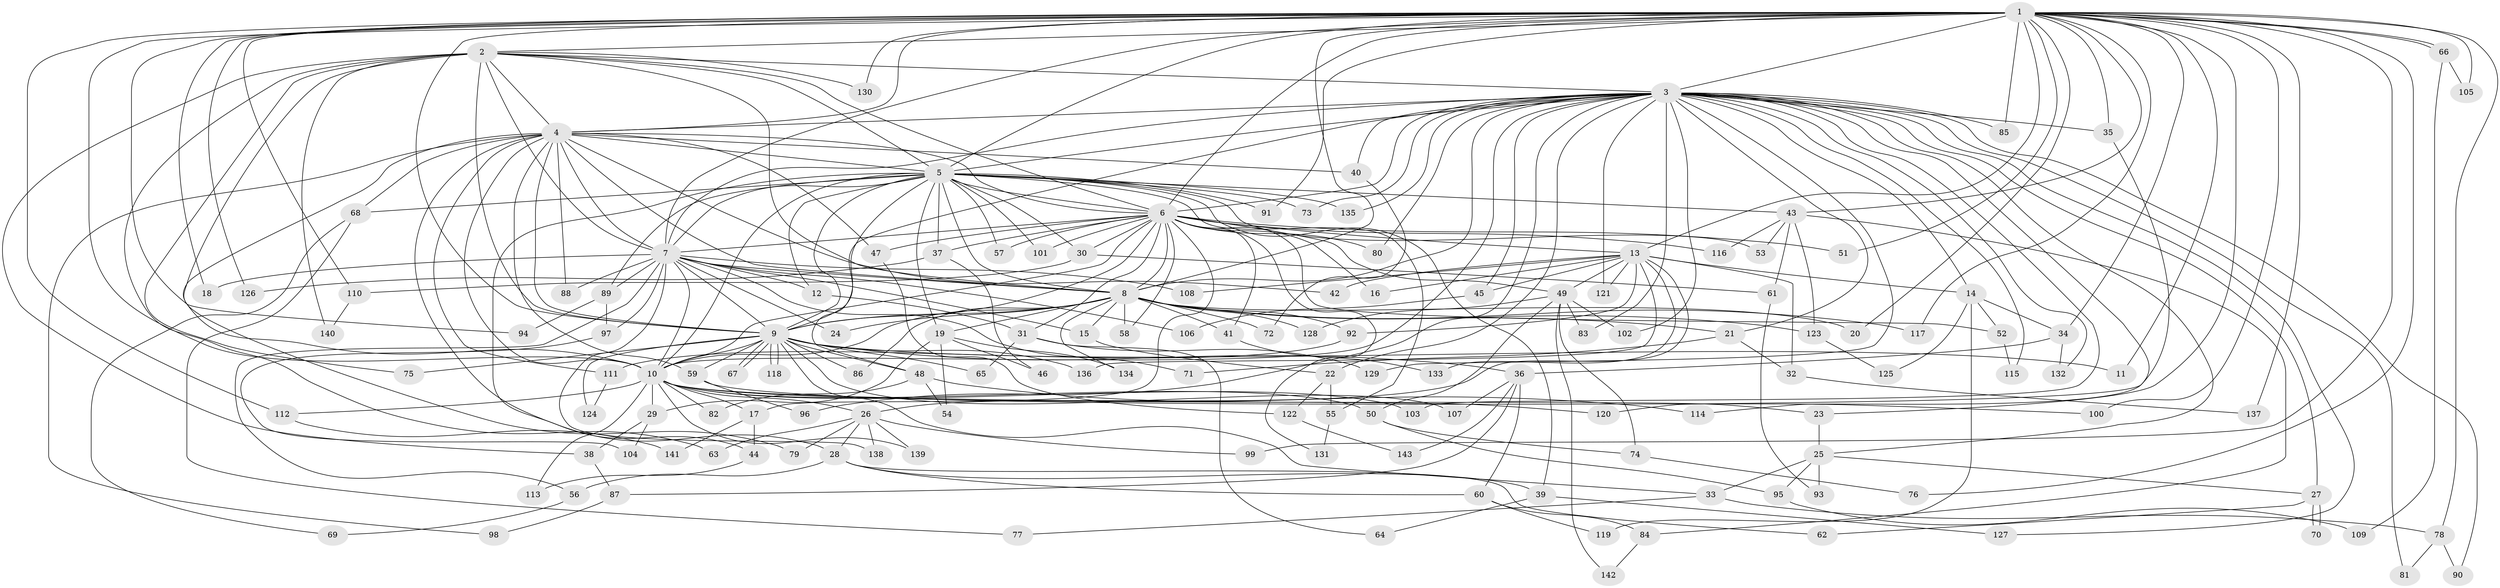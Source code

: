 // Generated by graph-tools (version 1.1) at 2025/11/02/27/25 16:11:00]
// undirected, 143 vertices, 311 edges
graph export_dot {
graph [start="1"]
  node [color=gray90,style=filled];
  1;
  2;
  3;
  4;
  5;
  6;
  7;
  8;
  9;
  10;
  11;
  12;
  13;
  14;
  15;
  16;
  17;
  18;
  19;
  20;
  21;
  22;
  23;
  24;
  25;
  26;
  27;
  28;
  29;
  30;
  31;
  32;
  33;
  34;
  35;
  36;
  37;
  38;
  39;
  40;
  41;
  42;
  43;
  44;
  45;
  46;
  47;
  48;
  49;
  50;
  51;
  52;
  53;
  54;
  55;
  56;
  57;
  58;
  59;
  60;
  61;
  62;
  63;
  64;
  65;
  66;
  67;
  68;
  69;
  70;
  71;
  72;
  73;
  74;
  75;
  76;
  77;
  78;
  79;
  80;
  81;
  82;
  83;
  84;
  85;
  86;
  87;
  88;
  89;
  90;
  91;
  92;
  93;
  94;
  95;
  96;
  97;
  98;
  99;
  100;
  101;
  102;
  103;
  104;
  105;
  106;
  107;
  108;
  109;
  110;
  111;
  112;
  113;
  114;
  115;
  116;
  117;
  118;
  119;
  120;
  121;
  122;
  123;
  124;
  125;
  126;
  127;
  128;
  129;
  130;
  131;
  132;
  133;
  134;
  135;
  136;
  137;
  138;
  139;
  140;
  141;
  142;
  143;
  1 -- 2;
  1 -- 3;
  1 -- 4;
  1 -- 5;
  1 -- 6;
  1 -- 7;
  1 -- 8;
  1 -- 9;
  1 -- 10;
  1 -- 11;
  1 -- 13;
  1 -- 18;
  1 -- 20;
  1 -- 23;
  1 -- 34;
  1 -- 35;
  1 -- 43;
  1 -- 51;
  1 -- 66;
  1 -- 66;
  1 -- 76;
  1 -- 78;
  1 -- 85;
  1 -- 91;
  1 -- 94;
  1 -- 99;
  1 -- 100;
  1 -- 105;
  1 -- 110;
  1 -- 112;
  1 -- 117;
  1 -- 126;
  1 -- 130;
  1 -- 137;
  2 -- 3;
  2 -- 4;
  2 -- 5;
  2 -- 6;
  2 -- 7;
  2 -- 8;
  2 -- 9;
  2 -- 10;
  2 -- 38;
  2 -- 63;
  2 -- 75;
  2 -- 130;
  2 -- 140;
  3 -- 4;
  3 -- 5;
  3 -- 6;
  3 -- 7;
  3 -- 8;
  3 -- 9;
  3 -- 10;
  3 -- 14;
  3 -- 21;
  3 -- 22;
  3 -- 25;
  3 -- 27;
  3 -- 35;
  3 -- 40;
  3 -- 45;
  3 -- 73;
  3 -- 80;
  3 -- 81;
  3 -- 83;
  3 -- 85;
  3 -- 90;
  3 -- 96;
  3 -- 102;
  3 -- 103;
  3 -- 114;
  3 -- 115;
  3 -- 121;
  3 -- 127;
  3 -- 129;
  3 -- 132;
  3 -- 135;
  4 -- 5;
  4 -- 6;
  4 -- 7;
  4 -- 8;
  4 -- 9;
  4 -- 10;
  4 -- 28;
  4 -- 40;
  4 -- 42;
  4 -- 47;
  4 -- 59;
  4 -- 68;
  4 -- 79;
  4 -- 88;
  4 -- 98;
  4 -- 111;
  5 -- 6;
  5 -- 7;
  5 -- 8;
  5 -- 9;
  5 -- 10;
  5 -- 12;
  5 -- 19;
  5 -- 30;
  5 -- 37;
  5 -- 39;
  5 -- 43;
  5 -- 44;
  5 -- 48;
  5 -- 53;
  5 -- 55;
  5 -- 57;
  5 -- 68;
  5 -- 73;
  5 -- 89;
  5 -- 91;
  5 -- 101;
  5 -- 135;
  6 -- 7;
  6 -- 8;
  6 -- 9;
  6 -- 10;
  6 -- 13;
  6 -- 16;
  6 -- 17;
  6 -- 30;
  6 -- 31;
  6 -- 37;
  6 -- 41;
  6 -- 47;
  6 -- 49;
  6 -- 51;
  6 -- 52;
  6 -- 57;
  6 -- 58;
  6 -- 80;
  6 -- 101;
  6 -- 116;
  6 -- 131;
  7 -- 8;
  7 -- 9;
  7 -- 10;
  7 -- 12;
  7 -- 15;
  7 -- 18;
  7 -- 24;
  7 -- 56;
  7 -- 71;
  7 -- 88;
  7 -- 89;
  7 -- 97;
  7 -- 106;
  7 -- 108;
  7 -- 138;
  8 -- 9;
  8 -- 10;
  8 -- 15;
  8 -- 19;
  8 -- 20;
  8 -- 21;
  8 -- 24;
  8 -- 41;
  8 -- 58;
  8 -- 72;
  8 -- 86;
  8 -- 92;
  8 -- 117;
  8 -- 123;
  8 -- 128;
  8 -- 134;
  9 -- 10;
  9 -- 11;
  9 -- 33;
  9 -- 36;
  9 -- 48;
  9 -- 59;
  9 -- 65;
  9 -- 67;
  9 -- 67;
  9 -- 75;
  9 -- 86;
  9 -- 107;
  9 -- 118;
  9 -- 118;
  9 -- 124;
  9 -- 136;
  10 -- 17;
  10 -- 23;
  10 -- 26;
  10 -- 29;
  10 -- 50;
  10 -- 82;
  10 -- 103;
  10 -- 112;
  10 -- 113;
  10 -- 120;
  10 -- 139;
  12 -- 31;
  13 -- 14;
  13 -- 16;
  13 -- 26;
  13 -- 32;
  13 -- 42;
  13 -- 45;
  13 -- 49;
  13 -- 92;
  13 -- 108;
  13 -- 121;
  13 -- 133;
  13 -- 136;
  14 -- 34;
  14 -- 52;
  14 -- 119;
  14 -- 125;
  15 -- 22;
  17 -- 44;
  17 -- 141;
  19 -- 29;
  19 -- 46;
  19 -- 54;
  19 -- 134;
  21 -- 32;
  21 -- 71;
  22 -- 55;
  22 -- 122;
  23 -- 25;
  25 -- 27;
  25 -- 33;
  25 -- 93;
  25 -- 95;
  26 -- 28;
  26 -- 63;
  26 -- 79;
  26 -- 99;
  26 -- 138;
  26 -- 139;
  27 -- 62;
  27 -- 70;
  27 -- 70;
  28 -- 39;
  28 -- 56;
  28 -- 60;
  28 -- 62;
  29 -- 38;
  29 -- 104;
  30 -- 61;
  30 -- 110;
  31 -- 64;
  31 -- 65;
  31 -- 129;
  32 -- 137;
  33 -- 77;
  33 -- 78;
  34 -- 36;
  34 -- 132;
  35 -- 120;
  36 -- 60;
  36 -- 87;
  36 -- 107;
  36 -- 143;
  37 -- 46;
  37 -- 126;
  38 -- 87;
  39 -- 64;
  39 -- 127;
  40 -- 72;
  41 -- 133;
  43 -- 53;
  43 -- 61;
  43 -- 84;
  43 -- 116;
  43 -- 123;
  44 -- 113;
  45 -- 106;
  47 -- 122;
  48 -- 54;
  48 -- 82;
  48 -- 114;
  49 -- 50;
  49 -- 74;
  49 -- 83;
  49 -- 102;
  49 -- 128;
  49 -- 142;
  50 -- 74;
  50 -- 95;
  52 -- 115;
  55 -- 131;
  56 -- 69;
  59 -- 96;
  59 -- 100;
  60 -- 84;
  60 -- 119;
  61 -- 93;
  66 -- 105;
  66 -- 109;
  68 -- 69;
  68 -- 77;
  74 -- 76;
  78 -- 81;
  78 -- 90;
  84 -- 142;
  87 -- 98;
  89 -- 94;
  89 -- 97;
  92 -- 111;
  95 -- 109;
  97 -- 104;
  110 -- 140;
  111 -- 124;
  112 -- 141;
  122 -- 143;
  123 -- 125;
}
